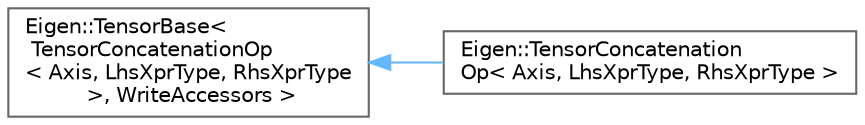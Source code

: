digraph "类继承关系图"
{
 // LATEX_PDF_SIZE
  bgcolor="transparent";
  edge [fontname=Helvetica,fontsize=10,labelfontname=Helvetica,labelfontsize=10];
  node [fontname=Helvetica,fontsize=10,shape=box,height=0.2,width=0.4];
  rankdir="LR";
  Node0 [id="Node000000",label="Eigen::TensorBase\<\l TensorConcatenationOp\l\< Axis, LhsXprType, RhsXprType\l \>, WriteAccessors \>",height=0.2,width=0.4,color="grey40", fillcolor="white", style="filled",URL="$class_eigen_1_1_tensor_base.html",tooltip=" "];
  Node0 -> Node1 [id="edge4742_Node000000_Node000001",dir="back",color="steelblue1",style="solid",tooltip=" "];
  Node1 [id="Node000001",label="Eigen::TensorConcatenation\lOp\< Axis, LhsXprType, RhsXprType \>",height=0.2,width=0.4,color="grey40", fillcolor="white", style="filled",URL="$class_eigen_1_1_tensor_concatenation_op.html",tooltip="Tensor concatenation class."];
}

